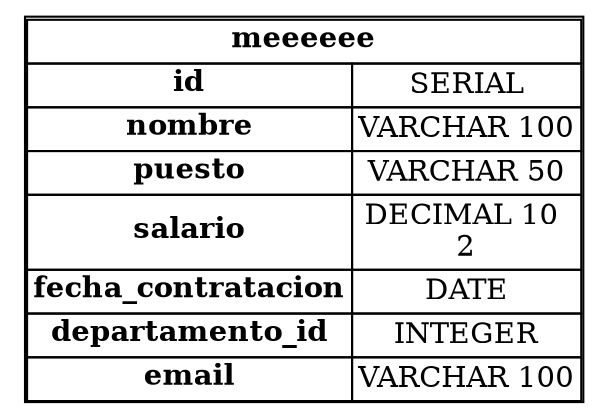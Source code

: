 digraph G {
    meeeeee [label=<
        <TABLE BORDER="1" CELLBORDER="1" CELLSPACING="0">
            <TR><TD COLSPAN="2"><B>meeeeee</B></TD></TR>
            <TR><TD><B>id</B></TD><TD>SERIAL</TD></TR>
            <TR><TD><B>nombre</B></TD><TD>VARCHAR 100</TD></TR>
            <TR><TD><B>puesto</B></TD><TD>VARCHAR 50</TD></TR>
            <TR><TD><B>salario</B></TD><TD>DECIMAL 10 <br/>2</TD></TR>
            <TR><TD><B>fecha_contratacion</B></TD><TD>DATE</TD></TR>
            <TR><TD><B>departamento_id</B></TD><TD>INTEGER</TD></TR>
            <TR><TD><B>email</B></TD><TD>VARCHAR 100</TD></TR>
        </TABLE>
    > shape=plaintext];
}
